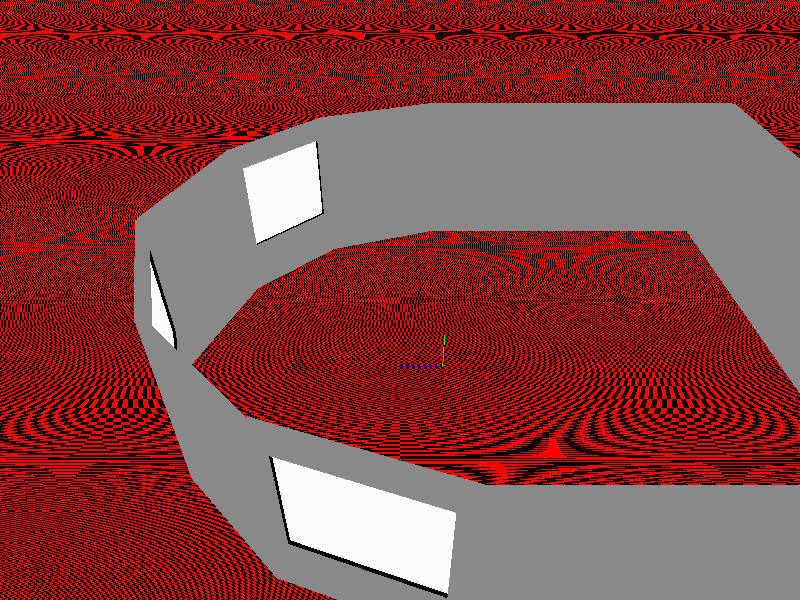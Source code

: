 #version 3.7;
#include "colors.inc"
#include "shapes.inc"

/* 
Plan du sol avec vecteur normal Y P(x,z)
Axe de roation pour les transofromation Y
*/
plane { y, 0
    pigment{
        checker Red Black
        }
}

/*
Définition du sol + plafond 10 cm épaisseur on va faire une intersection avec les murs pour assembler le tout et avoir une continuité
Car pour le moments les plafond et sol sont plus grands que le contour des murs
*/ 
#declare F_Sol = box {
    <-600,-10,-800>,<600,0,600>
}


#declare F_Plafond = box {
    <-600,400,-800>,<600,410,600>
}


/* 
Definition du Mur Entier 
Epaisseur = 15 cm
Longueur = 1m = 100 cm
Hauteur = 4 m = 400 cm
On texturera a la fin de l'assemblage des morceau en doublant cette couche et en ajoutant une couche de 1 cm de Verre au milieu 
pour les fenetres.
*/
#declare F_Mur = box {
    <-7.5,0,0>,<7.5,400,100> //Centrage de la partie de mur par rapport a x = 0 et suit l'axe Z
    // Centre de gravité <0,200,50>
}

/* 
Definition taille du trou fenetre // Out
*/
#declare F_Creus = object{
    Round_Box( 
    <-9,132,10>,
    <9,350,90>,
    0.3,
    false,
)
}

/*#declare x0Creu = -9;
#declare x1Creu = 9;
#declare y0Creu = 132;
#declare y1Creu = 300;
#declare z0Creu = 10;
#declare z1Creu = 90;*/

/*                                                                                                  
Definition de la couche de verre pour les fenetres 
Epaisseur = 3 cm
Longueur = 80cm
Hauteur = 80cm
On utilisera cette couche pour faire des fenetres dans notre mur [A REPRENDRE]
*/
#declare F_Fenetre = Round_Box( 
    <-1.5,132,10>,
    <1.5,350,90>, // Centrer comme les couches int/ext
    0.3,
    false,
)   

///MATERIAUX

#declare M_Mur = material{
    texture
    {
     pigment{
        rgb<0.5,0.5,0.5>
    }
    finish {
        ambient 1
        emission  0
        specular 1 roughness 1
        reflection 1
        }
    }
}
    
#declare M_Verre =
material{    
    texture{
        pigment{ rgbf<0.98,0.98,0.98,0.8>}
            finish { diffuse 0.1
                reflection 0.01
                specular 0.8
                roughness 0.0003
                phong 1
                phong_size 400}
           }
} 
    
    
    



///HABILLAGE//// 


//// O_ POUR OBJET HABILLE

#declare O_Mur = object{
    F_Mur
    material{M_Mur}
}


#declare O_Verre = object{ 
    F_Fenetre
    material{M_Verre}
}

#declare O_Mur_Creus = difference
{
    object
    {
        O_Mur
    }
    object
    {
        F_Creus
    }
}

//// ASSEMBLAGE
#declare Mur_Fenetre = union{
    object{O_Mur_Creus}
    object{O_Verre}
}




/////POSITIONNEMENT

object{
    Mur_Fenetre // Remplacer par mur avec fenetre une fois l'objet final crée
    scale <1,1,sqrt(10)> //Scale de Z
    rotate <0, 19, 0>
    translate <-600,0,0>
    // Segment AI P(x,z) 
}

object{
    O_Mur
    scale <1,1,sqrt(8)> //Scale de Z
    rotate <0, 45, 0>
    translate <-500,0,300>
    // Segment IH P(x,z)  
}

object{
    Mur_Fenetre // Remplacer par mur avec fenetre une fois l'objet final crée
    scale <1,1,sqrt(10)> //Scale de Z
    rotate <0, 71, 0>
    translate <-300,0,500>
    // Segment HC P(x,z) 
}

object{
    O_Mur
    scale <1,1,sqrt(10)> //Scale de Z
    rotate <0, 109, 0>
    translate <0,0,600>
    // Segment CG P(x,z)  
}

object{
    Mur_Fenetre // Remplacer par mur avec fenetre une fois l'objet final crée
    scale <1,1,sqrt(8)>
    rotate <0, 135, 0>
    translate <300,0,500>
    // Segment GF P(x,z) 
}

object{
    O_Mur
    scale <1,1,sqrt(10)> //Scale de Z
    rotate <0, 161, 0>
    translate <500,0,300>
    
    // Segment FB P(x,z) 
}
// Modifier les dimention de ces 3 murs si on veut ajouter des fenetre dedans 
object{
    O_Mur
    scale<1,1,8>
    translate<-600,0,-800>
    
    // Segment EA P(x,z)
}

object{
    O_Mur
    scale<1,1,8>
    translate<600,0,-800>
    
    // Segment DB P(x,z)
}

object{
    O_Mur
    scale<1,1,12>
    rotate<0,90,0>
    translate<-600,0,-800>
    
    // Segment ED P(x,z)
}


/*
Ajouter du verre (table.pov)
Faire les fenetres (Round_Box voir meuble.pov)
Box qui ferme en haut + en bas
Skysphere + ï¿½clairement
*/

cylinder {  // Positive X-axis (red)
  <0, 0, 0>  // Start point
  <100, 0, 0>  // End point
  1
  pigment { rgb<1,0,0> }
}

cylinder {  // Positive Y-axis (green)
  <0, 0, 0>
  <0, 100, 0>
  1
  pigment {  rgb<0,1,0>  }
}

cylinder {  // Positive Z-axis (blue)
  <0, 0, 0>
  <0, 0, 100>
  1
  pigment {  rgb<0,0,1> }
}

sky_sphere {
  pigment {
    gradient y
      color_map {
        [0.0 color rgb <0.5,0.5,0.5>]
        [0.7 color rgb <0.5,0.5,0.5>]
        [1.0 color rgb <0.5,0.5,0.5>]
        }
    scale 1300
    translate<0,0,-100>
    }
  emission rgb <0.8,0.8,1>
}

camera { location <-1000,1000,100>
        right x*image_width/image_height
        look_at <0,200,100>
        
}

light_source{ 
    <-100,300,-100>
    rgb 1 
}

global_settings{
assumed_gamma 2.0 
}  